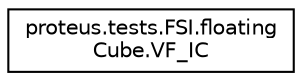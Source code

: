 digraph "Graphical Class Hierarchy"
{
 // LATEX_PDF_SIZE
  edge [fontname="Helvetica",fontsize="10",labelfontname="Helvetica",labelfontsize="10"];
  node [fontname="Helvetica",fontsize="10",shape=record];
  rankdir="LR";
  Node0 [label="proteus.tests.FSI.floating\lCube.VF_IC",height=0.2,width=0.4,color="black", fillcolor="white", style="filled",URL="$df/dae/classproteus_1_1tests_1_1FSI_1_1floatingCube_1_1VF__IC.html",tooltip=" "];
}
